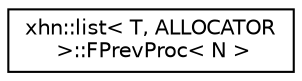 digraph "Graphical Class Hierarchy"
{
  edge [fontname="Helvetica",fontsize="10",labelfontname="Helvetica",labelfontsize="10"];
  node [fontname="Helvetica",fontsize="10",shape=record];
  rankdir="LR";
  Node1 [label="xhn::list\< T, ALLOCATOR\l \>::FPrevProc\< N \>",height=0.2,width=0.4,color="black", fillcolor="white", style="filled",URL="$structxhn_1_1list_1_1_f_prev_proc.html"];
}
